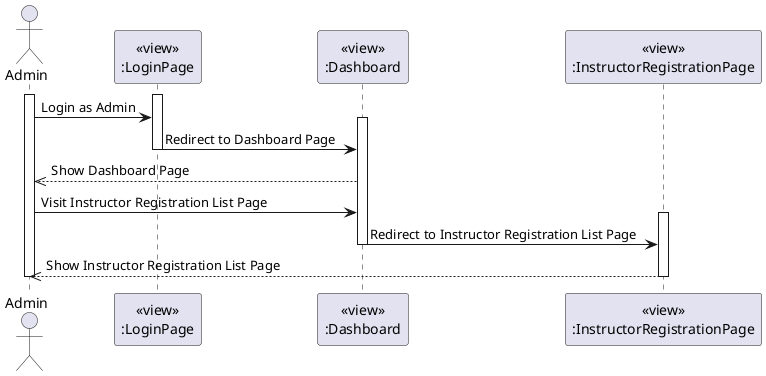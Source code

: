 @startuml ManageInstructorRegistration
actor Admin
participant LoginPageView [
  <<view>>
  :LoginPage
]

participant DashboardView [
  <<view>>
  :Dashboard
]

participant InstructorRegistrationView [
  <<view>>
  :InstructorRegistrationPage
]

activate Admin
activate LoginPageView
Admin -> LoginPageView: Login as Admin
activate DashboardView
LoginPageView -> DashboardView: Redirect to Dashboard Page
deactivate LoginPageView

DashboardView -->> Admin: Show Dashboard Page

Admin -> DashboardView: Visit Instructor Registration List Page
activate InstructorRegistrationView
DashboardView -> InstructorRegistrationView: Redirect to Instructor Registration List Page
deactivate DashboardView

InstructorRegistrationView -->> Admin: Show Instructor Registration List Page

deactivate Admin
deactivate InstructorRegistrationView
@enduml
